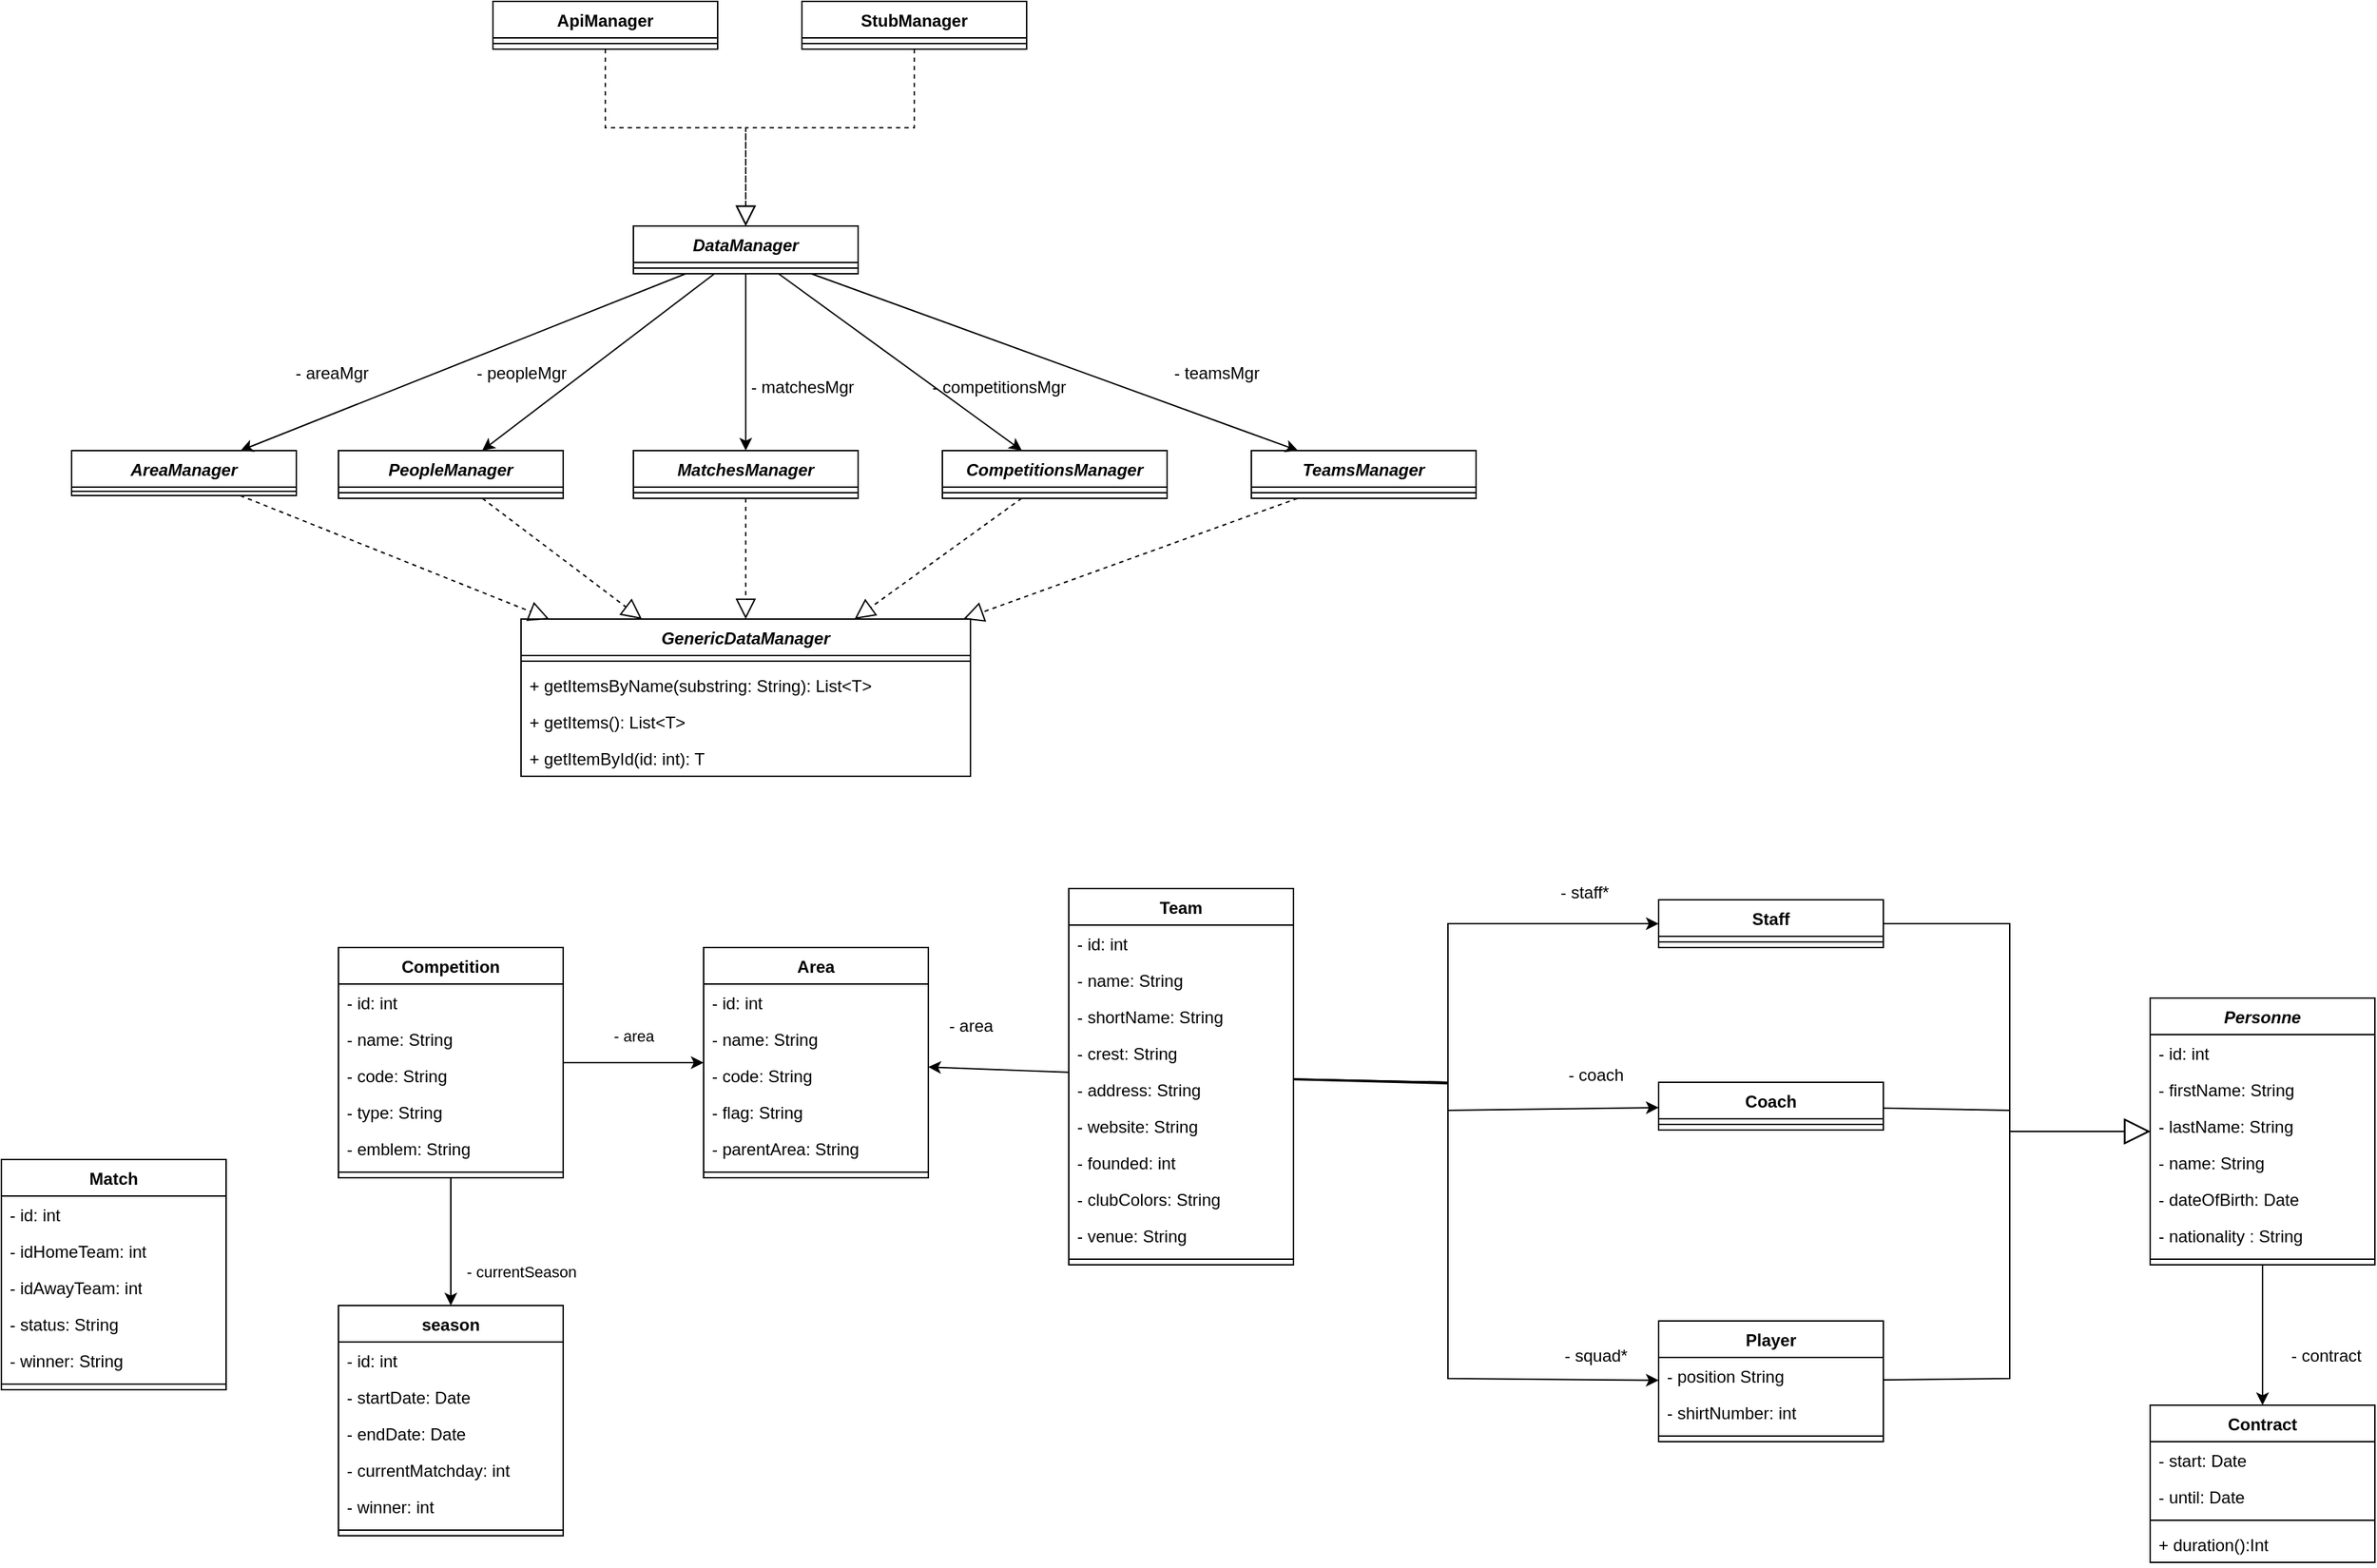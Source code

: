 <mxfile version="21.0.6" type="device"><diagram name="Page-1" id="U-0PpQiEOQf81rjpV_C7"><mxGraphModel dx="2741" dy="1996" grid="1" gridSize="10" guides="1" tooltips="1" connect="1" arrows="1" fold="1" page="1" pageScale="1" pageWidth="827" pageHeight="1169" math="0" shadow="0"><root><mxCell id="0"/><mxCell id="1" parent="0"/><mxCell id="gwGCUneUGn5o6CAur6li-1" value="Area" style="swimlane;fontStyle=1;align=center;verticalAlign=top;childLayout=stackLayout;horizontal=1;startSize=26;horizontalStack=0;resizeParent=1;resizeParentMax=0;resizeLast=0;collapsible=1;marginBottom=0;whiteSpace=wrap;html=1;" parent="1" vertex="1"><mxGeometry x="230" y="434" width="160" height="164" as="geometry"/></mxCell><mxCell id="gwGCUneUGn5o6CAur6li-6" value="- id: int" style="text;strokeColor=none;fillColor=none;align=left;verticalAlign=top;spacingLeft=4;spacingRight=4;overflow=hidden;rotatable=0;points=[[0,0.5],[1,0.5]];portConstraint=eastwest;whiteSpace=wrap;html=1;" parent="gwGCUneUGn5o6CAur6li-1" vertex="1"><mxGeometry y="26" width="160" height="26" as="geometry"/></mxCell><mxCell id="gwGCUneUGn5o6CAur6li-2" value="- name: String" style="text;strokeColor=none;fillColor=none;align=left;verticalAlign=top;spacingLeft=4;spacingRight=4;overflow=hidden;rotatable=0;points=[[0,0.5],[1,0.5]];portConstraint=eastwest;whiteSpace=wrap;html=1;" parent="gwGCUneUGn5o6CAur6li-1" vertex="1"><mxGeometry y="52" width="160" height="26" as="geometry"/></mxCell><mxCell id="gwGCUneUGn5o6CAur6li-7" value="- code: String" style="text;strokeColor=none;fillColor=none;align=left;verticalAlign=top;spacingLeft=4;spacingRight=4;overflow=hidden;rotatable=0;points=[[0,0.5],[1,0.5]];portConstraint=eastwest;whiteSpace=wrap;html=1;" parent="gwGCUneUGn5o6CAur6li-1" vertex="1"><mxGeometry y="78" width="160" height="26" as="geometry"/></mxCell><mxCell id="gwGCUneUGn5o6CAur6li-5" value="- flag: String" style="text;strokeColor=none;fillColor=none;align=left;verticalAlign=top;spacingLeft=4;spacingRight=4;overflow=hidden;rotatable=0;points=[[0,0.5],[1,0.5]];portConstraint=eastwest;whiteSpace=wrap;html=1;" parent="gwGCUneUGn5o6CAur6li-1" vertex="1"><mxGeometry y="104" width="160" height="26" as="geometry"/></mxCell><mxCell id="gwGCUneUGn5o6CAur6li-8" value="- parentArea: String" style="text;strokeColor=none;fillColor=none;align=left;verticalAlign=top;spacingLeft=4;spacingRight=4;overflow=hidden;rotatable=0;points=[[0,0.5],[1,0.5]];portConstraint=eastwest;whiteSpace=wrap;html=1;" parent="gwGCUneUGn5o6CAur6li-1" vertex="1"><mxGeometry y="130" width="160" height="26" as="geometry"/></mxCell><mxCell id="gwGCUneUGn5o6CAur6li-3" value="" style="line;strokeWidth=1;fillColor=none;align=left;verticalAlign=middle;spacingTop=-1;spacingLeft=3;spacingRight=3;rotatable=0;labelPosition=right;points=[];portConstraint=eastwest;strokeColor=inherit;" parent="gwGCUneUGn5o6CAur6li-1" vertex="1"><mxGeometry y="156" width="160" height="8" as="geometry"/></mxCell><mxCell id="gwGCUneUGn5o6CAur6li-13" value="Team" style="swimlane;fontStyle=1;align=center;verticalAlign=top;childLayout=stackLayout;horizontal=1;startSize=26;horizontalStack=0;resizeParent=1;resizeParentMax=0;resizeLast=0;collapsible=1;marginBottom=0;whiteSpace=wrap;html=1;" parent="1" vertex="1"><mxGeometry x="490" y="392" width="160" height="268" as="geometry"/></mxCell><mxCell id="gwGCUneUGn5o6CAur6li-14" value="- id: int" style="text;strokeColor=none;fillColor=none;align=left;verticalAlign=top;spacingLeft=4;spacingRight=4;overflow=hidden;rotatable=0;points=[[0,0.5],[1,0.5]];portConstraint=eastwest;whiteSpace=wrap;html=1;" parent="gwGCUneUGn5o6CAur6li-13" vertex="1"><mxGeometry y="26" width="160" height="26" as="geometry"/></mxCell><mxCell id="gwGCUneUGn5o6CAur6li-18" value="- name: String" style="text;strokeColor=none;fillColor=none;align=left;verticalAlign=top;spacingLeft=4;spacingRight=4;overflow=hidden;rotatable=0;points=[[0,0.5],[1,0.5]];portConstraint=eastwest;whiteSpace=wrap;html=1;" parent="gwGCUneUGn5o6CAur6li-13" vertex="1"><mxGeometry y="52" width="160" height="26" as="geometry"/></mxCell><mxCell id="gwGCUneUGn5o6CAur6li-19" value="- shortName: String" style="text;strokeColor=none;fillColor=none;align=left;verticalAlign=top;spacingLeft=4;spacingRight=4;overflow=hidden;rotatable=0;points=[[0,0.5],[1,0.5]];portConstraint=eastwest;whiteSpace=wrap;html=1;" parent="gwGCUneUGn5o6CAur6li-13" vertex="1"><mxGeometry y="78" width="160" height="26" as="geometry"/></mxCell><mxCell id="gwGCUneUGn5o6CAur6li-17" value="- crest: String" style="text;strokeColor=none;fillColor=none;align=left;verticalAlign=top;spacingLeft=4;spacingRight=4;overflow=hidden;rotatable=0;points=[[0,0.5],[1,0.5]];portConstraint=eastwest;whiteSpace=wrap;html=1;" parent="gwGCUneUGn5o6CAur6li-13" vertex="1"><mxGeometry y="104" width="160" height="26" as="geometry"/></mxCell><mxCell id="gwGCUneUGn5o6CAur6li-20" value="- address: String" style="text;strokeColor=none;fillColor=none;align=left;verticalAlign=top;spacingLeft=4;spacingRight=4;overflow=hidden;rotatable=0;points=[[0,0.5],[1,0.5]];portConstraint=eastwest;whiteSpace=wrap;html=1;" parent="gwGCUneUGn5o6CAur6li-13" vertex="1"><mxGeometry y="130" width="160" height="26" as="geometry"/></mxCell><mxCell id="gwGCUneUGn5o6CAur6li-22" value="- website: String" style="text;strokeColor=none;fillColor=none;align=left;verticalAlign=top;spacingLeft=4;spacingRight=4;overflow=hidden;rotatable=0;points=[[0,0.5],[1,0.5]];portConstraint=eastwest;whiteSpace=wrap;html=1;" parent="gwGCUneUGn5o6CAur6li-13" vertex="1"><mxGeometry y="156" width="160" height="26" as="geometry"/></mxCell><mxCell id="gwGCUneUGn5o6CAur6li-21" value="- founded: int" style="text;strokeColor=none;fillColor=none;align=left;verticalAlign=top;spacingLeft=4;spacingRight=4;overflow=hidden;rotatable=0;points=[[0,0.5],[1,0.5]];portConstraint=eastwest;whiteSpace=wrap;html=1;" parent="gwGCUneUGn5o6CAur6li-13" vertex="1"><mxGeometry y="182" width="160" height="26" as="geometry"/></mxCell><mxCell id="gwGCUneUGn5o6CAur6li-23" value="- clubColors: String" style="text;strokeColor=none;fillColor=none;align=left;verticalAlign=top;spacingLeft=4;spacingRight=4;overflow=hidden;rotatable=0;points=[[0,0.5],[1,0.5]];portConstraint=eastwest;whiteSpace=wrap;html=1;" parent="gwGCUneUGn5o6CAur6li-13" vertex="1"><mxGeometry y="208" width="160" height="26" as="geometry"/></mxCell><mxCell id="gwGCUneUGn5o6CAur6li-24" value="- venue: String" style="text;strokeColor=none;fillColor=none;align=left;verticalAlign=top;spacingLeft=4;spacingRight=4;overflow=hidden;rotatable=0;points=[[0,0.5],[1,0.5]];portConstraint=eastwest;whiteSpace=wrap;html=1;" parent="gwGCUneUGn5o6CAur6li-13" vertex="1"><mxGeometry y="234" width="160" height="26" as="geometry"/></mxCell><mxCell id="gwGCUneUGn5o6CAur6li-15" value="" style="line;strokeWidth=1;fillColor=none;align=left;verticalAlign=middle;spacingTop=-1;spacingLeft=3;spacingRight=3;rotatable=0;labelPosition=right;points=[];portConstraint=eastwest;strokeColor=inherit;" parent="gwGCUneUGn5o6CAur6li-13" vertex="1"><mxGeometry y="260" width="160" height="8" as="geometry"/></mxCell><mxCell id="gwGCUneUGn5o6CAur6li-25" value="Competition" style="swimlane;fontStyle=1;align=center;verticalAlign=top;childLayout=stackLayout;horizontal=1;startSize=26;horizontalStack=0;resizeParent=1;resizeParentMax=0;resizeLast=0;collapsible=1;marginBottom=0;whiteSpace=wrap;html=1;" parent="1" vertex="1"><mxGeometry x="-30" y="434" width="160" height="164" as="geometry"/></mxCell><mxCell id="gwGCUneUGn5o6CAur6li-92" value="- id: int" style="text;strokeColor=none;fillColor=none;align=left;verticalAlign=top;spacingLeft=4;spacingRight=4;overflow=hidden;rotatable=0;points=[[0,0.5],[1,0.5]];portConstraint=eastwest;whiteSpace=wrap;html=1;" parent="gwGCUneUGn5o6CAur6li-25" vertex="1"><mxGeometry y="26" width="160" height="26" as="geometry"/></mxCell><mxCell id="gwGCUneUGn5o6CAur6li-98" value="- name: String" style="text;strokeColor=none;fillColor=none;align=left;verticalAlign=top;spacingLeft=4;spacingRight=4;overflow=hidden;rotatable=0;points=[[0,0.5],[1,0.5]];portConstraint=eastwest;whiteSpace=wrap;html=1;" parent="gwGCUneUGn5o6CAur6li-25" vertex="1"><mxGeometry y="52" width="160" height="26" as="geometry"/></mxCell><mxCell id="gwGCUneUGn5o6CAur6li-99" value="- code: String" style="text;strokeColor=none;fillColor=none;align=left;verticalAlign=top;spacingLeft=4;spacingRight=4;overflow=hidden;rotatable=0;points=[[0,0.5],[1,0.5]];portConstraint=eastwest;whiteSpace=wrap;html=1;" parent="gwGCUneUGn5o6CAur6li-25" vertex="1"><mxGeometry y="78" width="160" height="26" as="geometry"/></mxCell><mxCell id="gwGCUneUGn5o6CAur6li-100" value="- type: String" style="text;strokeColor=none;fillColor=none;align=left;verticalAlign=top;spacingLeft=4;spacingRight=4;overflow=hidden;rotatable=0;points=[[0,0.5],[1,0.5]];portConstraint=eastwest;whiteSpace=wrap;html=1;" parent="gwGCUneUGn5o6CAur6li-25" vertex="1"><mxGeometry y="104" width="160" height="26" as="geometry"/></mxCell><mxCell id="gwGCUneUGn5o6CAur6li-101" value="- emblem: String" style="text;strokeColor=none;fillColor=none;align=left;verticalAlign=top;spacingLeft=4;spacingRight=4;overflow=hidden;rotatable=0;points=[[0,0.5],[1,0.5]];portConstraint=eastwest;whiteSpace=wrap;html=1;" parent="gwGCUneUGn5o6CAur6li-25" vertex="1"><mxGeometry y="130" width="160" height="26" as="geometry"/></mxCell><mxCell id="gwGCUneUGn5o6CAur6li-27" value="" style="line;strokeWidth=1;fillColor=none;align=left;verticalAlign=middle;spacingTop=-1;spacingLeft=3;spacingRight=3;rotatable=0;labelPosition=right;points=[];portConstraint=eastwest;strokeColor=inherit;" parent="gwGCUneUGn5o6CAur6li-25" vertex="1"><mxGeometry y="156" width="160" height="8" as="geometry"/></mxCell><mxCell id="gwGCUneUGn5o6CAur6li-29" value="Player" style="swimlane;fontStyle=1;align=center;verticalAlign=top;childLayout=stackLayout;horizontal=1;startSize=26;horizontalStack=0;resizeParent=1;resizeParentMax=0;resizeLast=0;collapsible=1;marginBottom=0;whiteSpace=wrap;html=1;" parent="1" vertex="1"><mxGeometry x="910" y="700" width="160" height="86" as="geometry"/></mxCell><mxCell id="gwGCUneUGn5o6CAur6li-37" value="- position String" style="text;strokeColor=none;fillColor=none;align=left;verticalAlign=top;spacingLeft=4;spacingRight=4;overflow=hidden;rotatable=0;points=[[0,0.5],[1,0.5]];portConstraint=eastwest;whiteSpace=wrap;html=1;" parent="gwGCUneUGn5o6CAur6li-29" vertex="1"><mxGeometry y="26" width="160" height="26" as="geometry"/></mxCell><mxCell id="gwGCUneUGn5o6CAur6li-43" value="- shirtNumber: int" style="text;strokeColor=none;fillColor=none;align=left;verticalAlign=top;spacingLeft=4;spacingRight=4;overflow=hidden;rotatable=0;points=[[0,0.5],[1,0.5]];portConstraint=eastwest;whiteSpace=wrap;html=1;" parent="gwGCUneUGn5o6CAur6li-29" vertex="1"><mxGeometry y="52" width="160" height="26" as="geometry"/></mxCell><mxCell id="gwGCUneUGn5o6CAur6li-31" value="" style="line;strokeWidth=1;fillColor=none;align=left;verticalAlign=middle;spacingTop=-1;spacingLeft=3;spacingRight=3;rotatable=0;labelPosition=right;points=[];portConstraint=eastwest;strokeColor=inherit;" parent="gwGCUneUGn5o6CAur6li-29" vertex="1"><mxGeometry y="78" width="160" height="8" as="geometry"/></mxCell><mxCell id="gwGCUneUGn5o6CAur6li-45" value="" style="endArrow=classic;html=1;rounded=0;" parent="1" source="gwGCUneUGn5o6CAur6li-13" target="gwGCUneUGn5o6CAur6li-29" edge="1"><mxGeometry width="50" height="50" relative="1" as="geometry"><mxPoint x="570" y="500" as="sourcePoint"/><mxPoint x="620" y="450" as="targetPoint"/><Array as="points"><mxPoint x="760" y="530"/><mxPoint x="760" y="741"/></Array></mxGeometry></mxCell><mxCell id="gwGCUneUGn5o6CAur6li-46" value="- squad*" style="text;html=1;align=center;verticalAlign=middle;resizable=0;points=[];autosize=1;strokeColor=none;fillColor=none;" parent="1" vertex="1"><mxGeometry x="830" y="710" width="70" height="30" as="geometry"/></mxCell><mxCell id="gwGCUneUGn5o6CAur6li-47" value="Coach" style="swimlane;fontStyle=1;align=center;verticalAlign=top;childLayout=stackLayout;horizontal=1;startSize=26;horizontalStack=0;resizeParent=1;resizeParentMax=0;resizeLast=0;collapsible=1;marginBottom=0;whiteSpace=wrap;html=1;" parent="1" vertex="1"><mxGeometry x="910" y="530" width="160" height="34" as="geometry"/></mxCell><mxCell id="gwGCUneUGn5o6CAur6li-56" value="" style="line;strokeWidth=1;fillColor=none;align=left;verticalAlign=middle;spacingTop=-1;spacingLeft=3;spacingRight=3;rotatable=0;labelPosition=right;points=[];portConstraint=eastwest;strokeColor=inherit;" parent="gwGCUneUGn5o6CAur6li-47" vertex="1"><mxGeometry y="26" width="160" height="8" as="geometry"/></mxCell><mxCell id="gwGCUneUGn5o6CAur6li-59" value="Contract" style="swimlane;fontStyle=1;align=center;verticalAlign=top;childLayout=stackLayout;horizontal=1;startSize=26;horizontalStack=0;resizeParent=1;resizeParentMax=0;resizeLast=0;collapsible=1;marginBottom=0;whiteSpace=wrap;html=1;" parent="1" vertex="1"><mxGeometry x="1260" y="760" width="160" height="112" as="geometry"/></mxCell><mxCell id="gwGCUneUGn5o6CAur6li-63" value="- start: Date" style="text;strokeColor=none;fillColor=none;align=left;verticalAlign=top;spacingLeft=4;spacingRight=4;overflow=hidden;rotatable=0;points=[[0,0.5],[1,0.5]];portConstraint=eastwest;whiteSpace=wrap;html=1;" parent="gwGCUneUGn5o6CAur6li-59" vertex="1"><mxGeometry y="26" width="160" height="26" as="geometry"/></mxCell><mxCell id="gwGCUneUGn5o6CAur6li-60" value="- until: Date" style="text;strokeColor=none;fillColor=none;align=left;verticalAlign=top;spacingLeft=4;spacingRight=4;overflow=hidden;rotatable=0;points=[[0,0.5],[1,0.5]];portConstraint=eastwest;whiteSpace=wrap;html=1;" parent="gwGCUneUGn5o6CAur6li-59" vertex="1"><mxGeometry y="52" width="160" height="26" as="geometry"/></mxCell><mxCell id="gwGCUneUGn5o6CAur6li-61" value="" style="line;strokeWidth=1;fillColor=none;align=left;verticalAlign=middle;spacingTop=-1;spacingLeft=3;spacingRight=3;rotatable=0;labelPosition=right;points=[];portConstraint=eastwest;strokeColor=inherit;" parent="gwGCUneUGn5o6CAur6li-59" vertex="1"><mxGeometry y="78" width="160" height="8" as="geometry"/></mxCell><mxCell id="gwGCUneUGn5o6CAur6li-82" value="+ duration():Int" style="text;strokeColor=none;fillColor=none;align=left;verticalAlign=top;spacingLeft=4;spacingRight=4;overflow=hidden;rotatable=0;points=[[0,0.5],[1,0.5]];portConstraint=eastwest;whiteSpace=wrap;html=1;" parent="gwGCUneUGn5o6CAur6li-59" vertex="1"><mxGeometry y="86" width="160" height="26" as="geometry"/></mxCell><mxCell id="gwGCUneUGn5o6CAur6li-69" value="&lt;i&gt;Personne&lt;/i&gt;" style="swimlane;fontStyle=1;align=center;verticalAlign=top;childLayout=stackLayout;horizontal=1;startSize=26;horizontalStack=0;resizeParent=1;resizeParentMax=0;resizeLast=0;collapsible=1;marginBottom=0;whiteSpace=wrap;html=1;" parent="1" vertex="1"><mxGeometry x="1260" y="470" width="160" height="190" as="geometry"/></mxCell><mxCell id="gwGCUneUGn5o6CAur6li-70" value="- id: int" style="text;strokeColor=none;fillColor=none;align=left;verticalAlign=top;spacingLeft=4;spacingRight=4;overflow=hidden;rotatable=0;points=[[0,0.5],[1,0.5]];portConstraint=eastwest;whiteSpace=wrap;html=1;" parent="gwGCUneUGn5o6CAur6li-69" vertex="1"><mxGeometry y="26" width="160" height="26" as="geometry"/></mxCell><mxCell id="gwGCUneUGn5o6CAur6li-71" value="- firstName: String" style="text;strokeColor=none;fillColor=none;align=left;verticalAlign=top;spacingLeft=4;spacingRight=4;overflow=hidden;rotatable=0;points=[[0,0.5],[1,0.5]];portConstraint=eastwest;whiteSpace=wrap;html=1;" parent="gwGCUneUGn5o6CAur6li-69" vertex="1"><mxGeometry y="52" width="160" height="26" as="geometry"/></mxCell><mxCell id="gwGCUneUGn5o6CAur6li-72" value="- lastName: String" style="text;strokeColor=none;fillColor=none;align=left;verticalAlign=top;spacingLeft=4;spacingRight=4;overflow=hidden;rotatable=0;points=[[0,0.5],[1,0.5]];portConstraint=eastwest;whiteSpace=wrap;html=1;" parent="gwGCUneUGn5o6CAur6li-69" vertex="1"><mxGeometry y="78" width="160" height="26" as="geometry"/></mxCell><mxCell id="gwGCUneUGn5o6CAur6li-73" value="- name: String" style="text;strokeColor=none;fillColor=none;align=left;verticalAlign=top;spacingLeft=4;spacingRight=4;overflow=hidden;rotatable=0;points=[[0,0.5],[1,0.5]];portConstraint=eastwest;whiteSpace=wrap;html=1;" parent="gwGCUneUGn5o6CAur6li-69" vertex="1"><mxGeometry y="104" width="160" height="26" as="geometry"/></mxCell><mxCell id="gwGCUneUGn5o6CAur6li-74" value="- dateOfBirth: Date" style="text;strokeColor=none;fillColor=none;align=left;verticalAlign=top;spacingLeft=4;spacingRight=4;overflow=hidden;rotatable=0;points=[[0,0.5],[1,0.5]];portConstraint=eastwest;whiteSpace=wrap;html=1;" parent="gwGCUneUGn5o6CAur6li-69" vertex="1"><mxGeometry y="130" width="160" height="26" as="geometry"/></mxCell><mxCell id="gwGCUneUGn5o6CAur6li-75" value="- nationality : String" style="text;strokeColor=none;fillColor=none;align=left;verticalAlign=top;spacingLeft=4;spacingRight=4;overflow=hidden;rotatable=0;points=[[0,0.5],[1,0.5]];portConstraint=eastwest;whiteSpace=wrap;html=1;" parent="gwGCUneUGn5o6CAur6li-69" vertex="1"><mxGeometry y="156" width="160" height="26" as="geometry"/></mxCell><mxCell id="gwGCUneUGn5o6CAur6li-78" value="" style="line;strokeWidth=1;fillColor=none;align=left;verticalAlign=middle;spacingTop=-1;spacingLeft=3;spacingRight=3;rotatable=0;labelPosition=right;points=[];portConstraint=eastwest;strokeColor=inherit;" parent="gwGCUneUGn5o6CAur6li-69" vertex="1"><mxGeometry y="182" width="160" height="8" as="geometry"/></mxCell><mxCell id="gwGCUneUGn5o6CAur6li-79" value="" style="endArrow=classic;html=1;rounded=0;" parent="1" source="gwGCUneUGn5o6CAur6li-69" target="gwGCUneUGn5o6CAur6li-59" edge="1"><mxGeometry width="50" height="50" relative="1" as="geometry"><mxPoint x="1300" y="500" as="sourcePoint"/><mxPoint x="1350" y="450" as="targetPoint"/></mxGeometry></mxCell><mxCell id="gwGCUneUGn5o6CAur6li-80" value="- contract" style="text;html=1;align=center;verticalAlign=middle;resizable=0;points=[];autosize=1;strokeColor=none;fillColor=none;" parent="1" vertex="1"><mxGeometry x="1350" y="710" width="70" height="30" as="geometry"/></mxCell><mxCell id="gwGCUneUGn5o6CAur6li-85" value="" style="endArrow=block;endSize=16;endFill=0;html=1;rounded=0;" parent="1" source="gwGCUneUGn5o6CAur6li-47" target="gwGCUneUGn5o6CAur6li-69" edge="1"><mxGeometry width="160" relative="1" as="geometry"><mxPoint x="1060" y="510" as="sourcePoint"/><mxPoint x="1220" y="510" as="targetPoint"/><Array as="points"><mxPoint x="1160" y="550"/><mxPoint x="1160" y="565"/></Array></mxGeometry></mxCell><mxCell id="gwGCUneUGn5o6CAur6li-87" value="" style="endArrow=block;endSize=16;endFill=0;html=1;rounded=0;" parent="1" source="gwGCUneUGn5o6CAur6li-29" target="gwGCUneUGn5o6CAur6li-69" edge="1"><mxGeometry width="160" relative="1" as="geometry"><mxPoint x="1080" y="489" as="sourcePoint"/><mxPoint x="1270" y="575" as="targetPoint"/><Array as="points"><mxPoint x="1160" y="741"/><mxPoint x="1160" y="565"/></Array></mxGeometry></mxCell><mxCell id="gwGCUneUGn5o6CAur6li-88" value="" style="endArrow=classic;html=1;rounded=0;" parent="1" source="gwGCUneUGn5o6CAur6li-13" target="gwGCUneUGn5o6CAur6li-47" edge="1"><mxGeometry width="50" height="50" relative="1" as="geometry"><mxPoint x="640" y="541" as="sourcePoint"/><mxPoint x="920" y="751" as="targetPoint"/><Array as="points"><mxPoint x="760" y="531"/><mxPoint x="760" y="550"/></Array></mxGeometry></mxCell><mxCell id="gwGCUneUGn5o6CAur6li-89" value="- coach" style="text;html=1;align=center;verticalAlign=middle;resizable=0;points=[];autosize=1;strokeColor=none;fillColor=none;" parent="1" vertex="1"><mxGeometry x="835" y="510" width="60" height="30" as="geometry"/></mxCell><mxCell id="gwGCUneUGn5o6CAur6li-93" value="season" style="swimlane;fontStyle=1;align=center;verticalAlign=top;childLayout=stackLayout;horizontal=1;startSize=26;horizontalStack=0;resizeParent=1;resizeParentMax=0;resizeLast=0;collapsible=1;marginBottom=0;whiteSpace=wrap;html=1;" parent="1" vertex="1"><mxGeometry x="-30" y="689" width="160" height="164" as="geometry"/></mxCell><mxCell id="gwGCUneUGn5o6CAur6li-94" value="- id: int" style="text;strokeColor=none;fillColor=none;align=left;verticalAlign=top;spacingLeft=4;spacingRight=4;overflow=hidden;rotatable=0;points=[[0,0.5],[1,0.5]];portConstraint=eastwest;whiteSpace=wrap;html=1;" parent="gwGCUneUGn5o6CAur6li-93" vertex="1"><mxGeometry y="26" width="160" height="26" as="geometry"/></mxCell><mxCell id="gwGCUneUGn5o6CAur6li-96" value="- startDate: Date" style="text;strokeColor=none;fillColor=none;align=left;verticalAlign=top;spacingLeft=4;spacingRight=4;overflow=hidden;rotatable=0;points=[[0,0.5],[1,0.5]];portConstraint=eastwest;whiteSpace=wrap;html=1;" parent="gwGCUneUGn5o6CAur6li-93" vertex="1"><mxGeometry y="52" width="160" height="26" as="geometry"/></mxCell><mxCell id="gwGCUneUGn5o6CAur6li-97" value="- endDate: Date" style="text;strokeColor=none;fillColor=none;align=left;verticalAlign=top;spacingLeft=4;spacingRight=4;overflow=hidden;rotatable=0;points=[[0,0.5],[1,0.5]];portConstraint=eastwest;whiteSpace=wrap;html=1;" parent="gwGCUneUGn5o6CAur6li-93" vertex="1"><mxGeometry y="78" width="160" height="26" as="geometry"/></mxCell><mxCell id="gwGCUneUGn5o6CAur6li-105" value="- currentMatchday: int" style="text;strokeColor=none;fillColor=none;align=left;verticalAlign=top;spacingLeft=4;spacingRight=4;overflow=hidden;rotatable=0;points=[[0,0.5],[1,0.5]];portConstraint=eastwest;whiteSpace=wrap;html=1;" parent="gwGCUneUGn5o6CAur6li-93" vertex="1"><mxGeometry y="104" width="160" height="26" as="geometry"/></mxCell><mxCell id="gwGCUneUGn5o6CAur6li-104" value="- winner: int" style="text;strokeColor=none;fillColor=none;align=left;verticalAlign=top;spacingLeft=4;spacingRight=4;overflow=hidden;rotatable=0;points=[[0,0.5],[1,0.5]];portConstraint=eastwest;whiteSpace=wrap;html=1;" parent="gwGCUneUGn5o6CAur6li-93" vertex="1"><mxGeometry y="130" width="160" height="26" as="geometry"/></mxCell><mxCell id="gwGCUneUGn5o6CAur6li-95" value="" style="line;strokeWidth=1;fillColor=none;align=left;verticalAlign=middle;spacingTop=-1;spacingLeft=3;spacingRight=3;rotatable=0;labelPosition=right;points=[];portConstraint=eastwest;strokeColor=inherit;" parent="gwGCUneUGn5o6CAur6li-93" vertex="1"><mxGeometry y="156" width="160" height="8" as="geometry"/></mxCell><mxCell id="gwGCUneUGn5o6CAur6li-102" value="" style="endArrow=classic;html=1;rounded=0;" parent="1" source="gwGCUneUGn5o6CAur6li-25" target="gwGCUneUGn5o6CAur6li-93" edge="1"><mxGeometry width="50" height="50" relative="1" as="geometry"><mxPoint x="60" y="469" as="sourcePoint"/><mxPoint x="60" y="459" as="targetPoint"/></mxGeometry></mxCell><mxCell id="gwGCUneUGn5o6CAur6li-103" value="- currentSeason" style="edgeLabel;html=1;align=center;verticalAlign=middle;resizable=0;points=[];" parent="gwGCUneUGn5o6CAur6li-102" vertex="1" connectable="0"><mxGeometry x="0.424" y="2" relative="1" as="geometry"><mxPoint x="48" y="2" as="offset"/></mxGeometry></mxCell><mxCell id="gwGCUneUGn5o6CAur6li-106" value="Match" style="swimlane;fontStyle=1;align=center;verticalAlign=top;childLayout=stackLayout;horizontal=1;startSize=26;horizontalStack=0;resizeParent=1;resizeParentMax=0;resizeLast=0;collapsible=1;marginBottom=0;whiteSpace=wrap;html=1;" parent="1" vertex="1"><mxGeometry x="-270" y="585" width="160" height="164" as="geometry"/></mxCell><mxCell id="iQsJuYxhCbB_27ieuZll-10" value="- id: int" style="text;strokeColor=none;fillColor=none;align=left;verticalAlign=top;spacingLeft=4;spacingRight=4;overflow=hidden;rotatable=0;points=[[0,0.5],[1,0.5]];portConstraint=eastwest;whiteSpace=wrap;html=1;" parent="gwGCUneUGn5o6CAur6li-106" vertex="1"><mxGeometry y="26" width="160" height="26" as="geometry"/></mxCell><mxCell id="iQsJuYxhCbB_27ieuZll-16" value="- idHomeTeam: int" style="text;strokeColor=none;fillColor=none;align=left;verticalAlign=top;spacingLeft=4;spacingRight=4;overflow=hidden;rotatable=0;points=[[0,0.5],[1,0.5]];portConstraint=eastwest;whiteSpace=wrap;html=1;" parent="gwGCUneUGn5o6CAur6li-106" vertex="1"><mxGeometry y="52" width="160" height="26" as="geometry"/></mxCell><mxCell id="iQsJuYxhCbB_27ieuZll-17" value="- idAwayTeam: int" style="text;strokeColor=none;fillColor=none;align=left;verticalAlign=top;spacingLeft=4;spacingRight=4;overflow=hidden;rotatable=0;points=[[0,0.5],[1,0.5]];portConstraint=eastwest;whiteSpace=wrap;html=1;" parent="gwGCUneUGn5o6CAur6li-106" vertex="1"><mxGeometry y="78" width="160" height="26" as="geometry"/></mxCell><mxCell id="gwGCUneUGn5o6CAur6li-110" value="- status: String" style="text;strokeColor=none;fillColor=none;align=left;verticalAlign=top;spacingLeft=4;spacingRight=4;overflow=hidden;rotatable=0;points=[[0,0.5],[1,0.5]];portConstraint=eastwest;whiteSpace=wrap;html=1;" parent="gwGCUneUGn5o6CAur6li-106" vertex="1"><mxGeometry y="104" width="160" height="26" as="geometry"/></mxCell><mxCell id="iQsJuYxhCbB_27ieuZll-12" value="- winner: String" style="text;strokeColor=none;fillColor=none;align=left;verticalAlign=top;spacingLeft=4;spacingRight=4;overflow=hidden;rotatable=0;points=[[0,0.5],[1,0.5]];portConstraint=eastwest;whiteSpace=wrap;html=1;" parent="gwGCUneUGn5o6CAur6li-106" vertex="1"><mxGeometry y="130" width="160" height="26" as="geometry"/></mxCell><mxCell id="gwGCUneUGn5o6CAur6li-108" value="" style="line;strokeWidth=1;fillColor=none;align=left;verticalAlign=middle;spacingTop=-1;spacingLeft=3;spacingRight=3;rotatable=0;labelPosition=right;points=[];portConstraint=eastwest;strokeColor=inherit;" parent="gwGCUneUGn5o6CAur6li-106" vertex="1"><mxGeometry y="156" width="160" height="8" as="geometry"/></mxCell><mxCell id="iQsJuYxhCbB_27ieuZll-5" value="Staff" style="swimlane;fontStyle=1;align=center;verticalAlign=top;childLayout=stackLayout;horizontal=1;startSize=26;horizontalStack=0;resizeParent=1;resizeParentMax=0;resizeLast=0;collapsible=1;marginBottom=0;whiteSpace=wrap;html=1;" parent="1" vertex="1"><mxGeometry x="910" y="400" width="160" height="34" as="geometry"/></mxCell><mxCell id="iQsJuYxhCbB_27ieuZll-6" value="" style="line;strokeWidth=1;fillColor=none;align=left;verticalAlign=middle;spacingTop=-1;spacingLeft=3;spacingRight=3;rotatable=0;labelPosition=right;points=[];portConstraint=eastwest;strokeColor=inherit;" parent="iQsJuYxhCbB_27ieuZll-5" vertex="1"><mxGeometry y="26" width="160" height="8" as="geometry"/></mxCell><mxCell id="iQsJuYxhCbB_27ieuZll-7" value="" style="endArrow=classic;html=1;rounded=0;" parent="1" source="gwGCUneUGn5o6CAur6li-13" target="iQsJuYxhCbB_27ieuZll-5" edge="1"><mxGeometry width="50" height="50" relative="1" as="geometry"><mxPoint x="640" y="541" as="sourcePoint"/><mxPoint x="920" y="489" as="targetPoint"/><Array as="points"><mxPoint x="760" y="530"/><mxPoint x="760" y="417"/></Array></mxGeometry></mxCell><mxCell id="iQsJuYxhCbB_27ieuZll-8" value="- staff*" style="text;html=1;align=center;verticalAlign=middle;resizable=0;points=[];autosize=1;strokeColor=none;fillColor=none;" parent="1" vertex="1"><mxGeometry x="827" y="380" width="60" height="30" as="geometry"/></mxCell><mxCell id="iQsJuYxhCbB_27ieuZll-9" value="" style="endArrow=block;endSize=16;endFill=0;html=1;rounded=0;" parent="1" source="iQsJuYxhCbB_27ieuZll-5" target="gwGCUneUGn5o6CAur6li-69" edge="1"><mxGeometry width="160" relative="1" as="geometry"><mxPoint x="1080" y="489" as="sourcePoint"/><mxPoint x="1270" y="575" as="targetPoint"/><Array as="points"><mxPoint x="1160" y="417"/><mxPoint x="1160" y="565"/></Array></mxGeometry></mxCell><mxCell id="iQsJuYxhCbB_27ieuZll-18" value="MatchesManager" style="swimlane;fontStyle=3;align=center;verticalAlign=top;childLayout=stackLayout;horizontal=1;startSize=26;horizontalStack=0;resizeParent=1;resizeParentMax=0;resizeLast=0;collapsible=1;marginBottom=0;" parent="1" vertex="1"><mxGeometry x="180" y="80" width="160" height="34" as="geometry"/></mxCell><mxCell id="iQsJuYxhCbB_27ieuZll-20" value="" style="line;strokeWidth=1;fillColor=none;align=left;verticalAlign=middle;spacingTop=-1;spacingLeft=3;spacingRight=3;rotatable=0;labelPosition=right;points=[];portConstraint=eastwest;strokeColor=inherit;" parent="iQsJuYxhCbB_27ieuZll-18" vertex="1"><mxGeometry y="26" width="160" height="8" as="geometry"/></mxCell><mxCell id="iQsJuYxhCbB_27ieuZll-22" value="PeopleManager" style="swimlane;fontStyle=3;align=center;verticalAlign=top;childLayout=stackLayout;horizontal=1;startSize=26;horizontalStack=0;resizeParent=1;resizeParentMax=0;resizeLast=0;collapsible=1;marginBottom=0;" parent="1" vertex="1"><mxGeometry x="-30" y="80" width="160" height="34" as="geometry"/></mxCell><mxCell id="iQsJuYxhCbB_27ieuZll-24" value="" style="line;strokeWidth=1;fillColor=none;align=left;verticalAlign=middle;spacingTop=-1;spacingLeft=3;spacingRight=3;rotatable=0;labelPosition=right;points=[];portConstraint=eastwest;strokeColor=inherit;" parent="iQsJuYxhCbB_27ieuZll-22" vertex="1"><mxGeometry y="26" width="160" height="8" as="geometry"/></mxCell><mxCell id="iQsJuYxhCbB_27ieuZll-26" value="CompetitionsManager" style="swimlane;fontStyle=3;align=center;verticalAlign=top;childLayout=stackLayout;horizontal=1;startSize=26;horizontalStack=0;resizeParent=1;resizeParentMax=0;resizeLast=0;collapsible=1;marginBottom=0;" parent="1" vertex="1"><mxGeometry x="400" y="80" width="160" height="34" as="geometry"/></mxCell><mxCell id="iQsJuYxhCbB_27ieuZll-28" value="" style="line;strokeWidth=1;fillColor=none;align=left;verticalAlign=middle;spacingTop=-1;spacingLeft=3;spacingRight=3;rotatable=0;labelPosition=right;points=[];portConstraint=eastwest;strokeColor=inherit;" parent="iQsJuYxhCbB_27ieuZll-26" vertex="1"><mxGeometry y="26" width="160" height="8" as="geometry"/></mxCell><mxCell id="iQsJuYxhCbB_27ieuZll-32" value="AreaManager" style="swimlane;fontStyle=3;align=center;verticalAlign=top;childLayout=stackLayout;horizontal=1;startSize=26;horizontalStack=0;resizeParent=1;resizeParentMax=0;resizeLast=0;collapsible=1;marginBottom=0;" parent="1" vertex="1"><mxGeometry x="-220" y="80" width="160" height="32" as="geometry"/></mxCell><mxCell id="iQsJuYxhCbB_27ieuZll-34" value="" style="line;strokeWidth=1;fillColor=none;align=left;verticalAlign=middle;spacingTop=-1;spacingLeft=3;spacingRight=3;rotatable=0;labelPosition=right;points=[];portConstraint=eastwest;strokeColor=inherit;" parent="iQsJuYxhCbB_27ieuZll-32" vertex="1"><mxGeometry y="26" width="160" height="6" as="geometry"/></mxCell><mxCell id="iQsJuYxhCbB_27ieuZll-36" value="TeamsManager" style="swimlane;fontStyle=3;align=center;verticalAlign=top;childLayout=stackLayout;horizontal=1;startSize=26;horizontalStack=0;resizeParent=1;resizeParentMax=0;resizeLast=0;collapsible=1;marginBottom=0;" parent="1" vertex="1"><mxGeometry x="620" y="80" width="160" height="34" as="geometry"/></mxCell><mxCell id="iQsJuYxhCbB_27ieuZll-38" value="" style="line;strokeWidth=1;fillColor=none;align=left;verticalAlign=middle;spacingTop=-1;spacingLeft=3;spacingRight=3;rotatable=0;labelPosition=right;points=[];portConstraint=eastwest;strokeColor=inherit;" parent="iQsJuYxhCbB_27ieuZll-36" vertex="1"><mxGeometry y="26" width="160" height="8" as="geometry"/></mxCell><mxCell id="iQsJuYxhCbB_27ieuZll-45" value="GenericDataManager" style="swimlane;fontStyle=3;align=center;verticalAlign=top;childLayout=stackLayout;horizontal=1;startSize=26;horizontalStack=0;resizeParent=1;resizeParentMax=0;resizeLast=0;collapsible=1;marginBottom=0;" parent="1" vertex="1"><mxGeometry x="100" y="200" width="320" height="112" as="geometry"/></mxCell><mxCell id="iQsJuYxhCbB_27ieuZll-47" value="" style="line;strokeWidth=1;fillColor=none;align=left;verticalAlign=middle;spacingTop=-1;spacingLeft=3;spacingRight=3;rotatable=0;labelPosition=right;points=[];portConstraint=eastwest;strokeColor=inherit;" parent="iQsJuYxhCbB_27ieuZll-45" vertex="1"><mxGeometry y="26" width="320" height="8" as="geometry"/></mxCell><mxCell id="iQsJuYxhCbB_27ieuZll-48" value="+ getItemsByName(substring: String): List&lt;T&gt;" style="text;strokeColor=none;fillColor=none;align=left;verticalAlign=top;spacingLeft=4;spacingRight=4;overflow=hidden;rotatable=0;points=[[0,0.5],[1,0.5]];portConstraint=eastwest;" parent="iQsJuYxhCbB_27ieuZll-45" vertex="1"><mxGeometry y="34" width="320" height="26" as="geometry"/></mxCell><mxCell id="UHXBU3CMBw6P2ZcGBtPV-5" value="+ getItems(): List&lt;T&gt;" style="text;strokeColor=none;fillColor=none;align=left;verticalAlign=top;spacingLeft=4;spacingRight=4;overflow=hidden;rotatable=0;points=[[0,0.5],[1,0.5]];portConstraint=eastwest;" parent="iQsJuYxhCbB_27ieuZll-45" vertex="1"><mxGeometry y="60" width="320" height="26" as="geometry"/></mxCell><mxCell id="iQsJuYxhCbB_27ieuZll-49" value="+ getItemById(id: int): T" style="text;strokeColor=none;fillColor=none;align=left;verticalAlign=top;spacingLeft=4;spacingRight=4;overflow=hidden;rotatable=0;points=[[0,0.5],[1,0.5]];portConstraint=eastwest;" parent="iQsJuYxhCbB_27ieuZll-45" vertex="1"><mxGeometry y="86" width="320" height="26" as="geometry"/></mxCell><mxCell id="iQsJuYxhCbB_27ieuZll-50" value="" style="endArrow=block;dashed=1;endFill=0;endSize=12;html=1;rounded=0;" parent="1" source="iQsJuYxhCbB_27ieuZll-36" target="iQsJuYxhCbB_27ieuZll-45" edge="1"><mxGeometry width="160" relative="1" as="geometry"><mxPoint x="450" y="370" as="sourcePoint"/><mxPoint x="610" y="370" as="targetPoint"/></mxGeometry></mxCell><mxCell id="iQsJuYxhCbB_27ieuZll-51" value="" style="endArrow=block;dashed=1;endFill=0;endSize=12;html=1;rounded=0;" parent="1" source="iQsJuYxhCbB_27ieuZll-26" target="iQsJuYxhCbB_27ieuZll-45" edge="1"><mxGeometry width="160" relative="1" as="geometry"><mxPoint x="659" y="124" as="sourcePoint"/><mxPoint x="400" y="210" as="targetPoint"/></mxGeometry></mxCell><mxCell id="iQsJuYxhCbB_27ieuZll-52" value="" style="endArrow=block;dashed=1;endFill=0;endSize=12;html=1;rounded=0;" parent="1" source="iQsJuYxhCbB_27ieuZll-18" target="iQsJuYxhCbB_27ieuZll-45" edge="1"><mxGeometry width="160" relative="1" as="geometry"><mxPoint x="669" y="134" as="sourcePoint"/><mxPoint x="410" y="220" as="targetPoint"/></mxGeometry></mxCell><mxCell id="iQsJuYxhCbB_27ieuZll-53" value="" style="endArrow=block;dashed=1;endFill=0;endSize=12;html=1;rounded=0;" parent="1" source="iQsJuYxhCbB_27ieuZll-22" target="iQsJuYxhCbB_27ieuZll-45" edge="1"><mxGeometry width="160" relative="1" as="geometry"><mxPoint x="679" y="144" as="sourcePoint"/><mxPoint x="420" y="230" as="targetPoint"/></mxGeometry></mxCell><mxCell id="iQsJuYxhCbB_27ieuZll-54" value="" style="endArrow=block;dashed=1;endFill=0;endSize=12;html=1;rounded=0;" parent="1" source="iQsJuYxhCbB_27ieuZll-32" target="iQsJuYxhCbB_27ieuZll-45" edge="1"><mxGeometry width="160" relative="1" as="geometry"><mxPoint x="689" y="154" as="sourcePoint"/><mxPoint x="430" y="240" as="targetPoint"/></mxGeometry></mxCell><mxCell id="iQsJuYxhCbB_27ieuZll-60" value="" style="endArrow=classic;html=1;rounded=0;" parent="1" source="iQsJuYxhCbB_27ieuZll-71" target="iQsJuYxhCbB_27ieuZll-36" edge="1"><mxGeometry width="50" height="50" relative="1" as="geometry"><mxPoint x="305.06" y="-52" as="sourcePoint"/><mxPoint x="500" y="220" as="targetPoint"/></mxGeometry></mxCell><mxCell id="iQsJuYxhCbB_27ieuZll-63" value="" style="endArrow=classic;html=1;rounded=0;" parent="1" source="iQsJuYxhCbB_27ieuZll-71" target="iQsJuYxhCbB_27ieuZll-26" edge="1"><mxGeometry width="50" height="50" relative="1" as="geometry"><mxPoint x="282.53" y="-52" as="sourcePoint"/><mxPoint x="665" y="90" as="targetPoint"/></mxGeometry></mxCell><mxCell id="iQsJuYxhCbB_27ieuZll-64" value="" style="endArrow=classic;html=1;rounded=0;" parent="1" source="iQsJuYxhCbB_27ieuZll-71" target="iQsJuYxhCbB_27ieuZll-18" edge="1"><mxGeometry width="50" height="50" relative="1" as="geometry"><mxPoint x="260" y="-52" as="sourcePoint"/><mxPoint x="675" y="100" as="targetPoint"/></mxGeometry></mxCell><mxCell id="iQsJuYxhCbB_27ieuZll-65" value="" style="endArrow=classic;html=1;rounded=0;" parent="1" source="iQsJuYxhCbB_27ieuZll-71" target="iQsJuYxhCbB_27ieuZll-22" edge="1"><mxGeometry width="50" height="50" relative="1" as="geometry"><mxPoint x="238.494" y="-52" as="sourcePoint"/><mxPoint x="685" y="110" as="targetPoint"/></mxGeometry></mxCell><mxCell id="iQsJuYxhCbB_27ieuZll-66" value="" style="endArrow=classic;html=1;rounded=0;" parent="1" source="iQsJuYxhCbB_27ieuZll-71" target="iQsJuYxhCbB_27ieuZll-32" edge="1"><mxGeometry width="50" height="50" relative="1" as="geometry"><mxPoint x="218.788" y="-52" as="sourcePoint"/><mxPoint x="695" y="120" as="targetPoint"/></mxGeometry></mxCell><mxCell id="iQsJuYxhCbB_27ieuZll-71" value="DataManager" style="swimlane;fontStyle=3;align=center;verticalAlign=top;childLayout=stackLayout;horizontal=1;startSize=26;horizontalStack=0;resizeParent=1;resizeParentMax=0;resizeLast=0;collapsible=1;marginBottom=0;" parent="1" vertex="1"><mxGeometry x="180" y="-80" width="160" height="34" as="geometry"/></mxCell><mxCell id="iQsJuYxhCbB_27ieuZll-72" value="" style="line;strokeWidth=1;fillColor=none;align=left;verticalAlign=middle;spacingTop=-1;spacingLeft=3;spacingRight=3;rotatable=0;labelPosition=right;points=[];portConstraint=eastwest;strokeColor=inherit;" parent="iQsJuYxhCbB_27ieuZll-71" vertex="1"><mxGeometry y="26" width="160" height="8" as="geometry"/></mxCell><mxCell id="iQsJuYxhCbB_27ieuZll-75" value="- teamsMgr" style="text;html=1;align=center;verticalAlign=middle;resizable=0;points=[];autosize=1;strokeColor=none;fillColor=none;" parent="1" vertex="1"><mxGeometry x="555" y="10" width="80" height="30" as="geometry"/></mxCell><mxCell id="iQsJuYxhCbB_27ieuZll-76" value="- competitionsMgr" style="text;html=1;align=center;verticalAlign=middle;resizable=0;points=[];autosize=1;strokeColor=none;fillColor=none;" parent="1" vertex="1"><mxGeometry x="380" y="20" width="120" height="30" as="geometry"/></mxCell><mxCell id="iQsJuYxhCbB_27ieuZll-77" value="- matchesMgr" style="text;html=1;align=center;verticalAlign=middle;resizable=0;points=[];autosize=1;strokeColor=none;fillColor=none;" parent="1" vertex="1"><mxGeometry x="250" y="20" width="100" height="30" as="geometry"/></mxCell><mxCell id="iQsJuYxhCbB_27ieuZll-78" value="- peopleMgr" style="text;html=1;align=center;verticalAlign=middle;resizable=0;points=[];autosize=1;strokeColor=none;fillColor=none;" parent="1" vertex="1"><mxGeometry x="55" y="10" width="90" height="30" as="geometry"/></mxCell><mxCell id="iQsJuYxhCbB_27ieuZll-79" value="- areaMgr" style="text;html=1;align=center;verticalAlign=middle;resizable=0;points=[];autosize=1;strokeColor=none;fillColor=none;" parent="1" vertex="1"><mxGeometry x="-75" y="10" width="80" height="30" as="geometry"/></mxCell><mxCell id="UHXBU3CMBw6P2ZcGBtPV-1" value="" style="endArrow=classic;html=1;rounded=0;" parent="1" source="gwGCUneUGn5o6CAur6li-25" target="gwGCUneUGn5o6CAur6li-1" edge="1"><mxGeometry width="50" height="50" relative="1" as="geometry"><mxPoint x="60" y="544" as="sourcePoint"/><mxPoint x="60" y="635" as="targetPoint"/></mxGeometry></mxCell><mxCell id="UHXBU3CMBw6P2ZcGBtPV-2" value="- area" style="edgeLabel;html=1;align=center;verticalAlign=middle;resizable=0;points=[];" parent="UHXBU3CMBw6P2ZcGBtPV-1" vertex="1" connectable="0"><mxGeometry x="0.424" y="2" relative="1" as="geometry"><mxPoint x="-21" y="-17" as="offset"/></mxGeometry></mxCell><mxCell id="UHXBU3CMBw6P2ZcGBtPV-3" value="" style="endArrow=classic;html=1;rounded=0;" parent="1" source="gwGCUneUGn5o6CAur6li-13" target="gwGCUneUGn5o6CAur6li-1" edge="1"><mxGeometry width="50" height="50" relative="1" as="geometry"><mxPoint x="240" y="580" as="sourcePoint"/><mxPoint x="290" y="530" as="targetPoint"/></mxGeometry></mxCell><mxCell id="UHXBU3CMBw6P2ZcGBtPV-4" value="- area" style="text;html=1;align=center;verticalAlign=middle;resizable=0;points=[];autosize=1;strokeColor=none;fillColor=none;" parent="1" vertex="1"><mxGeometry x="395" y="475" width="50" height="30" as="geometry"/></mxCell><mxCell id="K3rAgmoFBhh8k0r6HAzU-77" value="StubManager" style="swimlane;fontStyle=1;align=center;verticalAlign=top;childLayout=stackLayout;horizontal=1;startSize=26;horizontalStack=0;resizeParent=1;resizeParentMax=0;resizeLast=0;collapsible=1;marginBottom=0;" vertex="1" parent="1"><mxGeometry x="300" y="-240" width="160" height="34" as="geometry"/></mxCell><mxCell id="K3rAgmoFBhh8k0r6HAzU-78" value="" style="line;strokeWidth=1;fillColor=none;align=left;verticalAlign=middle;spacingTop=-1;spacingLeft=3;spacingRight=3;rotatable=0;labelPosition=right;points=[];portConstraint=eastwest;strokeColor=inherit;" vertex="1" parent="K3rAgmoFBhh8k0r6HAzU-77"><mxGeometry y="26" width="160" height="8" as="geometry"/></mxCell><mxCell id="K3rAgmoFBhh8k0r6HAzU-79" value="ApiManager" style="swimlane;fontStyle=1;align=center;verticalAlign=top;childLayout=stackLayout;horizontal=1;startSize=26;horizontalStack=0;resizeParent=1;resizeParentMax=0;resizeLast=0;collapsible=1;marginBottom=0;" vertex="1" parent="1"><mxGeometry x="80" y="-240" width="160" height="34" as="geometry"/></mxCell><mxCell id="K3rAgmoFBhh8k0r6HAzU-80" value="" style="line;strokeWidth=1;fillColor=none;align=left;verticalAlign=middle;spacingTop=-1;spacingLeft=3;spacingRight=3;rotatable=0;labelPosition=right;points=[];portConstraint=eastwest;strokeColor=inherit;" vertex="1" parent="K3rAgmoFBhh8k0r6HAzU-79"><mxGeometry y="26" width="160" height="8" as="geometry"/></mxCell><mxCell id="K3rAgmoFBhh8k0r6HAzU-81" value="" style="endArrow=block;dashed=1;endFill=0;endSize=12;html=1;rounded=0;" edge="1" parent="1" source="K3rAgmoFBhh8k0r6HAzU-77" target="iQsJuYxhCbB_27ieuZll-71"><mxGeometry width="160" relative="1" as="geometry"><mxPoint x="480" y="150" as="sourcePoint"/><mxPoint x="640" y="150" as="targetPoint"/><Array as="points"><mxPoint x="380" y="-150"/><mxPoint x="260" y="-150"/></Array></mxGeometry></mxCell><mxCell id="K3rAgmoFBhh8k0r6HAzU-82" value="" style="endArrow=block;dashed=1;endFill=0;endSize=12;html=1;rounded=0;" edge="1" parent="1" source="K3rAgmoFBhh8k0r6HAzU-79" target="iQsJuYxhCbB_27ieuZll-71"><mxGeometry width="160" relative="1" as="geometry"><mxPoint x="480" y="150" as="sourcePoint"/><mxPoint x="640" y="150" as="targetPoint"/><Array as="points"><mxPoint x="160" y="-150"/><mxPoint x="260" y="-150"/></Array></mxGeometry></mxCell></root></mxGraphModel></diagram></mxfile>
